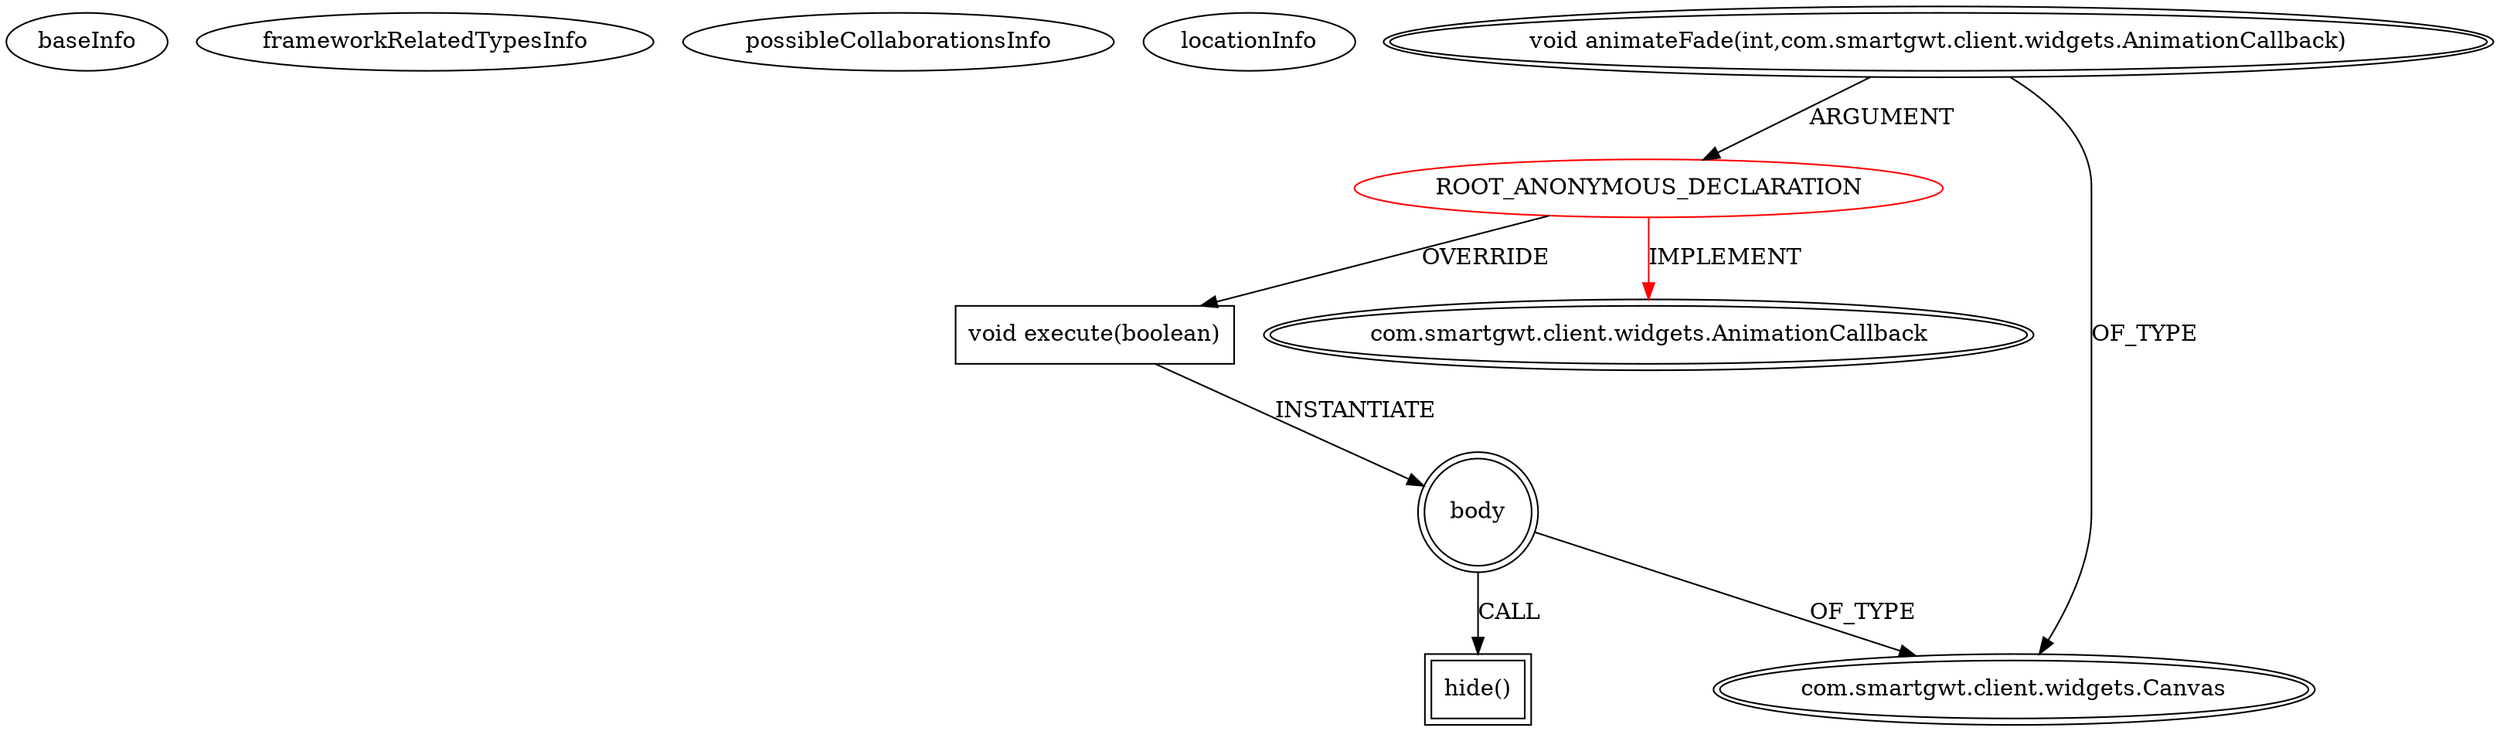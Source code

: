 digraph {
baseInfo[graphId=354,category="extension_graph",isAnonymous=true,possibleRelation=false]
frameworkRelatedTypesInfo[0="com.smartgwt.client.widgets.AnimationCallback"]
possibleCollaborationsInfo[]
locationInfo[projectName="Namrack-TeachToLearn",filePath="/Namrack-TeachToLearn/TeachToLearn-master/TeachToLearn/src/ttl/client/layout/MainLayout.java",contextSignature="void onClick(com.smartgwt.client.widgets.events.ClickEvent)",graphId="354"]
0[label="ROOT_ANONYMOUS_DECLARATION",vertexType="ROOT_ANONYMOUS_DECLARATION",isFrameworkType=false,color=red]
1[label="com.smartgwt.client.widgets.AnimationCallback",vertexType="FRAMEWORK_INTERFACE_TYPE",isFrameworkType=true,peripheries=2]
2[label="void animateFade(int,com.smartgwt.client.widgets.AnimationCallback)",vertexType="OUTSIDE_CALL",isFrameworkType=true,peripheries=2]
3[label="com.smartgwt.client.widgets.Canvas",vertexType="FRAMEWORK_CLASS_TYPE",isFrameworkType=true,peripheries=2]
4[label="void execute(boolean)",vertexType="OVERRIDING_METHOD_DECLARATION",isFrameworkType=false,shape=box]
5[label="body",vertexType="VARIABLE_EXPRESION",isFrameworkType=true,peripheries=2,shape=circle]
6[label="hide()",vertexType="INSIDE_CALL",isFrameworkType=true,peripheries=2,shape=box]
0->1[label="IMPLEMENT",color=red]
2->0[label="ARGUMENT"]
2->3[label="OF_TYPE"]
0->4[label="OVERRIDE"]
4->5[label="INSTANTIATE"]
5->3[label="OF_TYPE"]
5->6[label="CALL"]
}

